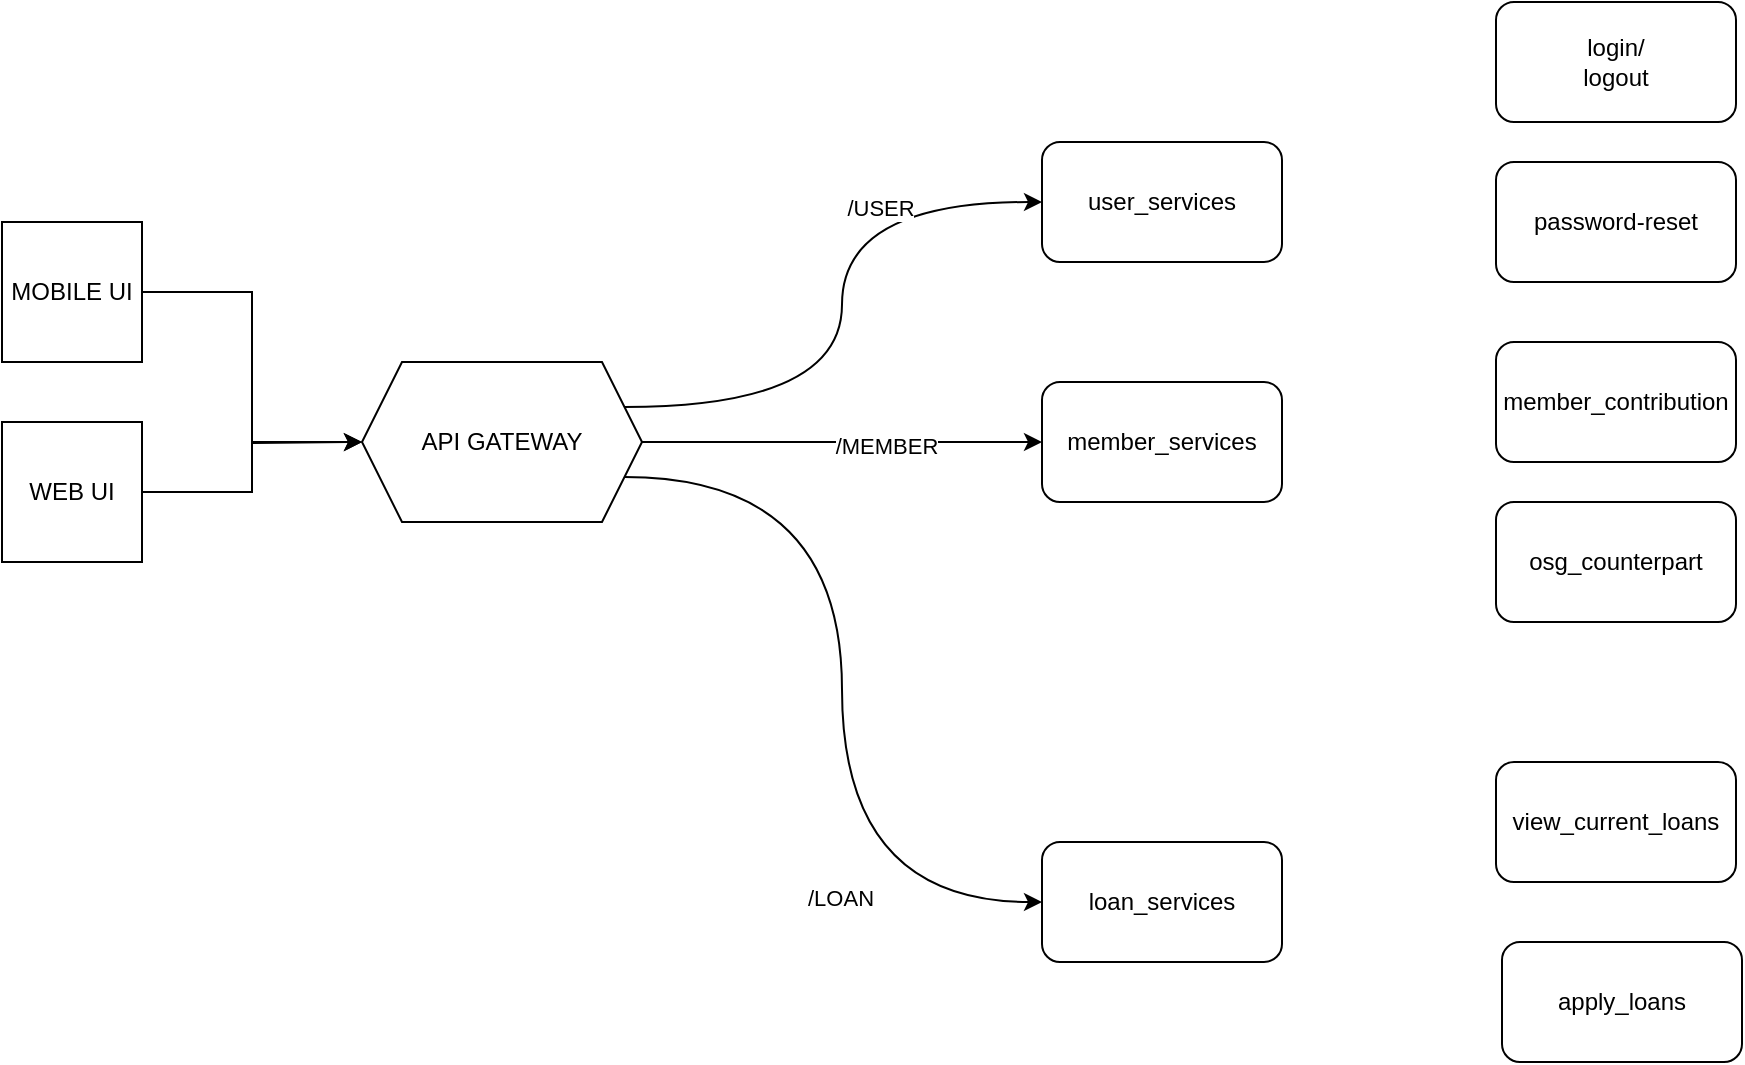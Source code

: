 <mxfile version="21.5.2" type="github">
  <diagram id="C5RBs43oDa-KdzZeNtuy" name="Page-1">
    <mxGraphModel dx="884" dy="523" grid="1" gridSize="10" guides="1" tooltips="1" connect="1" arrows="1" fold="1" page="1" pageScale="1" pageWidth="827" pageHeight="1169" math="0" shadow="0">
      <root>
        <mxCell id="WIyWlLk6GJQsqaUBKTNV-0" />
        <mxCell id="WIyWlLk6GJQsqaUBKTNV-1" parent="WIyWlLk6GJQsqaUBKTNV-0" />
        <mxCell id="Ft4RLDnBPVxdNnVplKd0-4" style="edgeStyle=orthogonalEdgeStyle;rounded=0;orthogonalLoop=1;jettySize=auto;html=1;exitX=1;exitY=0.25;exitDx=0;exitDy=0;entryX=0;entryY=0.5;entryDx=0;entryDy=0;curved=1;" edge="1" parent="WIyWlLk6GJQsqaUBKTNV-1" source="Ft4RLDnBPVxdNnVplKd0-0" target="Ft4RLDnBPVxdNnVplKd0-1">
          <mxGeometry relative="1" as="geometry" />
        </mxCell>
        <mxCell id="Ft4RLDnBPVxdNnVplKd0-7" value="&lt;div&gt;/USER&lt;/div&gt;" style="edgeLabel;html=1;align=center;verticalAlign=middle;resizable=0;points=[];" vertex="1" connectable="0" parent="Ft4RLDnBPVxdNnVplKd0-4">
          <mxGeometry x="0.479" y="-3" relative="1" as="geometry">
            <mxPoint as="offset" />
          </mxGeometry>
        </mxCell>
        <mxCell id="Ft4RLDnBPVxdNnVplKd0-5" style="edgeStyle=orthogonalEdgeStyle;rounded=0;orthogonalLoop=1;jettySize=auto;html=1;exitX=1;exitY=0.5;exitDx=0;exitDy=0;entryX=0;entryY=0.5;entryDx=0;entryDy=0;curved=1;" edge="1" parent="WIyWlLk6GJQsqaUBKTNV-1" source="Ft4RLDnBPVxdNnVplKd0-0" target="Ft4RLDnBPVxdNnVplKd0-2">
          <mxGeometry relative="1" as="geometry" />
        </mxCell>
        <mxCell id="Ft4RLDnBPVxdNnVplKd0-8" value="&lt;div&gt;/MEMBER&lt;/div&gt;" style="edgeLabel;html=1;align=center;verticalAlign=middle;resizable=0;points=[];" vertex="1" connectable="0" parent="Ft4RLDnBPVxdNnVplKd0-5">
          <mxGeometry x="0.22" y="-2" relative="1" as="geometry">
            <mxPoint as="offset" />
          </mxGeometry>
        </mxCell>
        <mxCell id="Ft4RLDnBPVxdNnVplKd0-6" style="edgeStyle=orthogonalEdgeStyle;rounded=0;orthogonalLoop=1;jettySize=auto;html=1;exitX=1;exitY=0.75;exitDx=0;exitDy=0;entryX=0;entryY=0.5;entryDx=0;entryDy=0;elbow=vertical;curved=1;" edge="1" parent="WIyWlLk6GJQsqaUBKTNV-1" source="Ft4RLDnBPVxdNnVplKd0-0" target="Ft4RLDnBPVxdNnVplKd0-3">
          <mxGeometry relative="1" as="geometry" />
        </mxCell>
        <mxCell id="Ft4RLDnBPVxdNnVplKd0-9" value="/LOAN" style="edgeLabel;html=1;align=center;verticalAlign=middle;resizable=0;points=[];" vertex="1" connectable="0" parent="Ft4RLDnBPVxdNnVplKd0-6">
          <mxGeometry x="0.512" y="-1" relative="1" as="geometry">
            <mxPoint as="offset" />
          </mxGeometry>
        </mxCell>
        <mxCell id="Ft4RLDnBPVxdNnVplKd0-0" value="API GATEWAY" style="shape=hexagon;perimeter=hexagonPerimeter2;whiteSpace=wrap;html=1;fixedSize=1;" vertex="1" parent="WIyWlLk6GJQsqaUBKTNV-1">
          <mxGeometry x="260" y="190" width="140" height="80" as="geometry" />
        </mxCell>
        <mxCell id="Ft4RLDnBPVxdNnVplKd0-1" value="user_services" style="rounded=1;whiteSpace=wrap;html=1;" vertex="1" parent="WIyWlLk6GJQsqaUBKTNV-1">
          <mxGeometry x="600" y="80" width="120" height="60" as="geometry" />
        </mxCell>
        <mxCell id="Ft4RLDnBPVxdNnVplKd0-2" value="member_services" style="rounded=1;whiteSpace=wrap;html=1;" vertex="1" parent="WIyWlLk6GJQsqaUBKTNV-1">
          <mxGeometry x="600" y="200" width="120" height="60" as="geometry" />
        </mxCell>
        <mxCell id="Ft4RLDnBPVxdNnVplKd0-3" value="&lt;div&gt;loan_services&lt;/div&gt;" style="rounded=1;whiteSpace=wrap;html=1;" vertex="1" parent="WIyWlLk6GJQsqaUBKTNV-1">
          <mxGeometry x="600" y="430" width="120" height="60" as="geometry" />
        </mxCell>
        <mxCell id="Ft4RLDnBPVxdNnVplKd0-12" style="edgeStyle=orthogonalEdgeStyle;rounded=0;orthogonalLoop=1;jettySize=auto;html=1;exitX=1;exitY=0.5;exitDx=0;exitDy=0;entryX=0;entryY=0.5;entryDx=0;entryDy=0;" edge="1" parent="WIyWlLk6GJQsqaUBKTNV-1" source="Ft4RLDnBPVxdNnVplKd0-10" target="Ft4RLDnBPVxdNnVplKd0-0">
          <mxGeometry relative="1" as="geometry" />
        </mxCell>
        <mxCell id="Ft4RLDnBPVxdNnVplKd0-10" value="MOBILE UI" style="whiteSpace=wrap;html=1;aspect=fixed;" vertex="1" parent="WIyWlLk6GJQsqaUBKTNV-1">
          <mxGeometry x="80" y="120" width="70" height="70" as="geometry" />
        </mxCell>
        <mxCell id="Ft4RLDnBPVxdNnVplKd0-13" style="edgeStyle=orthogonalEdgeStyle;rounded=0;orthogonalLoop=1;jettySize=auto;html=1;exitX=1;exitY=0.5;exitDx=0;exitDy=0;" edge="1" parent="WIyWlLk6GJQsqaUBKTNV-1" source="Ft4RLDnBPVxdNnVplKd0-11">
          <mxGeometry relative="1" as="geometry">
            <mxPoint x="260" y="230" as="targetPoint" />
          </mxGeometry>
        </mxCell>
        <mxCell id="Ft4RLDnBPVxdNnVplKd0-11" value="WEB UI" style="whiteSpace=wrap;html=1;aspect=fixed;" vertex="1" parent="WIyWlLk6GJQsqaUBKTNV-1">
          <mxGeometry x="80" y="220" width="70" height="70" as="geometry" />
        </mxCell>
        <mxCell id="Ft4RLDnBPVxdNnVplKd0-14" value="&lt;div&gt;login/&lt;/div&gt;&lt;div&gt;logout&lt;/div&gt;" style="rounded=1;whiteSpace=wrap;html=1;" vertex="1" parent="WIyWlLk6GJQsqaUBKTNV-1">
          <mxGeometry x="827" y="10" width="120" height="60" as="geometry" />
        </mxCell>
        <mxCell id="Ft4RLDnBPVxdNnVplKd0-15" value="member_contribution" style="rounded=1;whiteSpace=wrap;html=1;" vertex="1" parent="WIyWlLk6GJQsqaUBKTNV-1">
          <mxGeometry x="827" y="180" width="120" height="60" as="geometry" />
        </mxCell>
        <mxCell id="Ft4RLDnBPVxdNnVplKd0-16" value="osg_counterpart" style="rounded=1;whiteSpace=wrap;html=1;" vertex="1" parent="WIyWlLk6GJQsqaUBKTNV-1">
          <mxGeometry x="827" y="260" width="120" height="60" as="geometry" />
        </mxCell>
        <mxCell id="Ft4RLDnBPVxdNnVplKd0-17" value="password-reset" style="rounded=1;whiteSpace=wrap;html=1;" vertex="1" parent="WIyWlLk6GJQsqaUBKTNV-1">
          <mxGeometry x="827" y="90" width="120" height="60" as="geometry" />
        </mxCell>
        <mxCell id="Ft4RLDnBPVxdNnVplKd0-18" value="view_current_loans" style="rounded=1;whiteSpace=wrap;html=1;" vertex="1" parent="WIyWlLk6GJQsqaUBKTNV-1">
          <mxGeometry x="827" y="390" width="120" height="60" as="geometry" />
        </mxCell>
        <mxCell id="Ft4RLDnBPVxdNnVplKd0-19" value="apply_loans" style="rounded=1;whiteSpace=wrap;html=1;" vertex="1" parent="WIyWlLk6GJQsqaUBKTNV-1">
          <mxGeometry x="830" y="480" width="120" height="60" as="geometry" />
        </mxCell>
      </root>
    </mxGraphModel>
  </diagram>
</mxfile>
